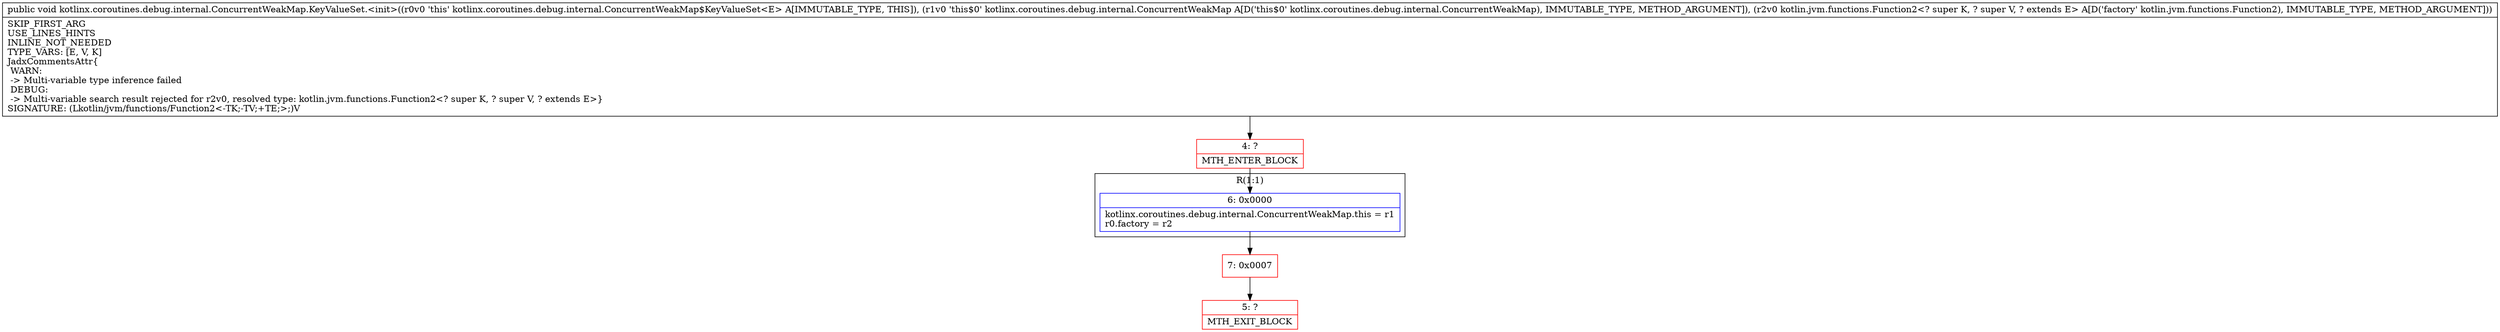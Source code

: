 digraph "CFG forkotlinx.coroutines.debug.internal.ConcurrentWeakMap.KeyValueSet.\<init\>(Lkotlinx\/coroutines\/debug\/internal\/ConcurrentWeakMap;Lkotlin\/jvm\/functions\/Function2;)V" {
subgraph cluster_Region_1454072881 {
label = "R(1:1)";
node [shape=record,color=blue];
Node_6 [shape=record,label="{6\:\ 0x0000|kotlinx.coroutines.debug.internal.ConcurrentWeakMap.this = r1\lr0.factory = r2\l}"];
}
Node_4 [shape=record,color=red,label="{4\:\ ?|MTH_ENTER_BLOCK\l}"];
Node_7 [shape=record,color=red,label="{7\:\ 0x0007}"];
Node_5 [shape=record,color=red,label="{5\:\ ?|MTH_EXIT_BLOCK\l}"];
MethodNode[shape=record,label="{public void kotlinx.coroutines.debug.internal.ConcurrentWeakMap.KeyValueSet.\<init\>((r0v0 'this' kotlinx.coroutines.debug.internal.ConcurrentWeakMap$KeyValueSet\<E\> A[IMMUTABLE_TYPE, THIS]), (r1v0 'this$0' kotlinx.coroutines.debug.internal.ConcurrentWeakMap A[D('this$0' kotlinx.coroutines.debug.internal.ConcurrentWeakMap), IMMUTABLE_TYPE, METHOD_ARGUMENT]), (r2v0 kotlin.jvm.functions.Function2\<? super K, ? super V, ? extends E\> A[D('factory' kotlin.jvm.functions.Function2), IMMUTABLE_TYPE, METHOD_ARGUMENT]))  | SKIP_FIRST_ARG\lUSE_LINES_HINTS\lINLINE_NOT_NEEDED\lTYPE_VARS: [E, V, K]\lJadxCommentsAttr\{\l WARN: \l \-\> Multi\-variable type inference failed\l DEBUG: \l \-\> Multi\-variable search result rejected for r2v0, resolved type: kotlin.jvm.functions.Function2\<? super K, ? super V, ? extends E\>\}\lSIGNATURE: (Lkotlin\/jvm\/functions\/Function2\<\-TK;\-TV;+TE;\>;)V\l}"];
MethodNode -> Node_4;Node_6 -> Node_7;
Node_4 -> Node_6;
Node_7 -> Node_5;
}

